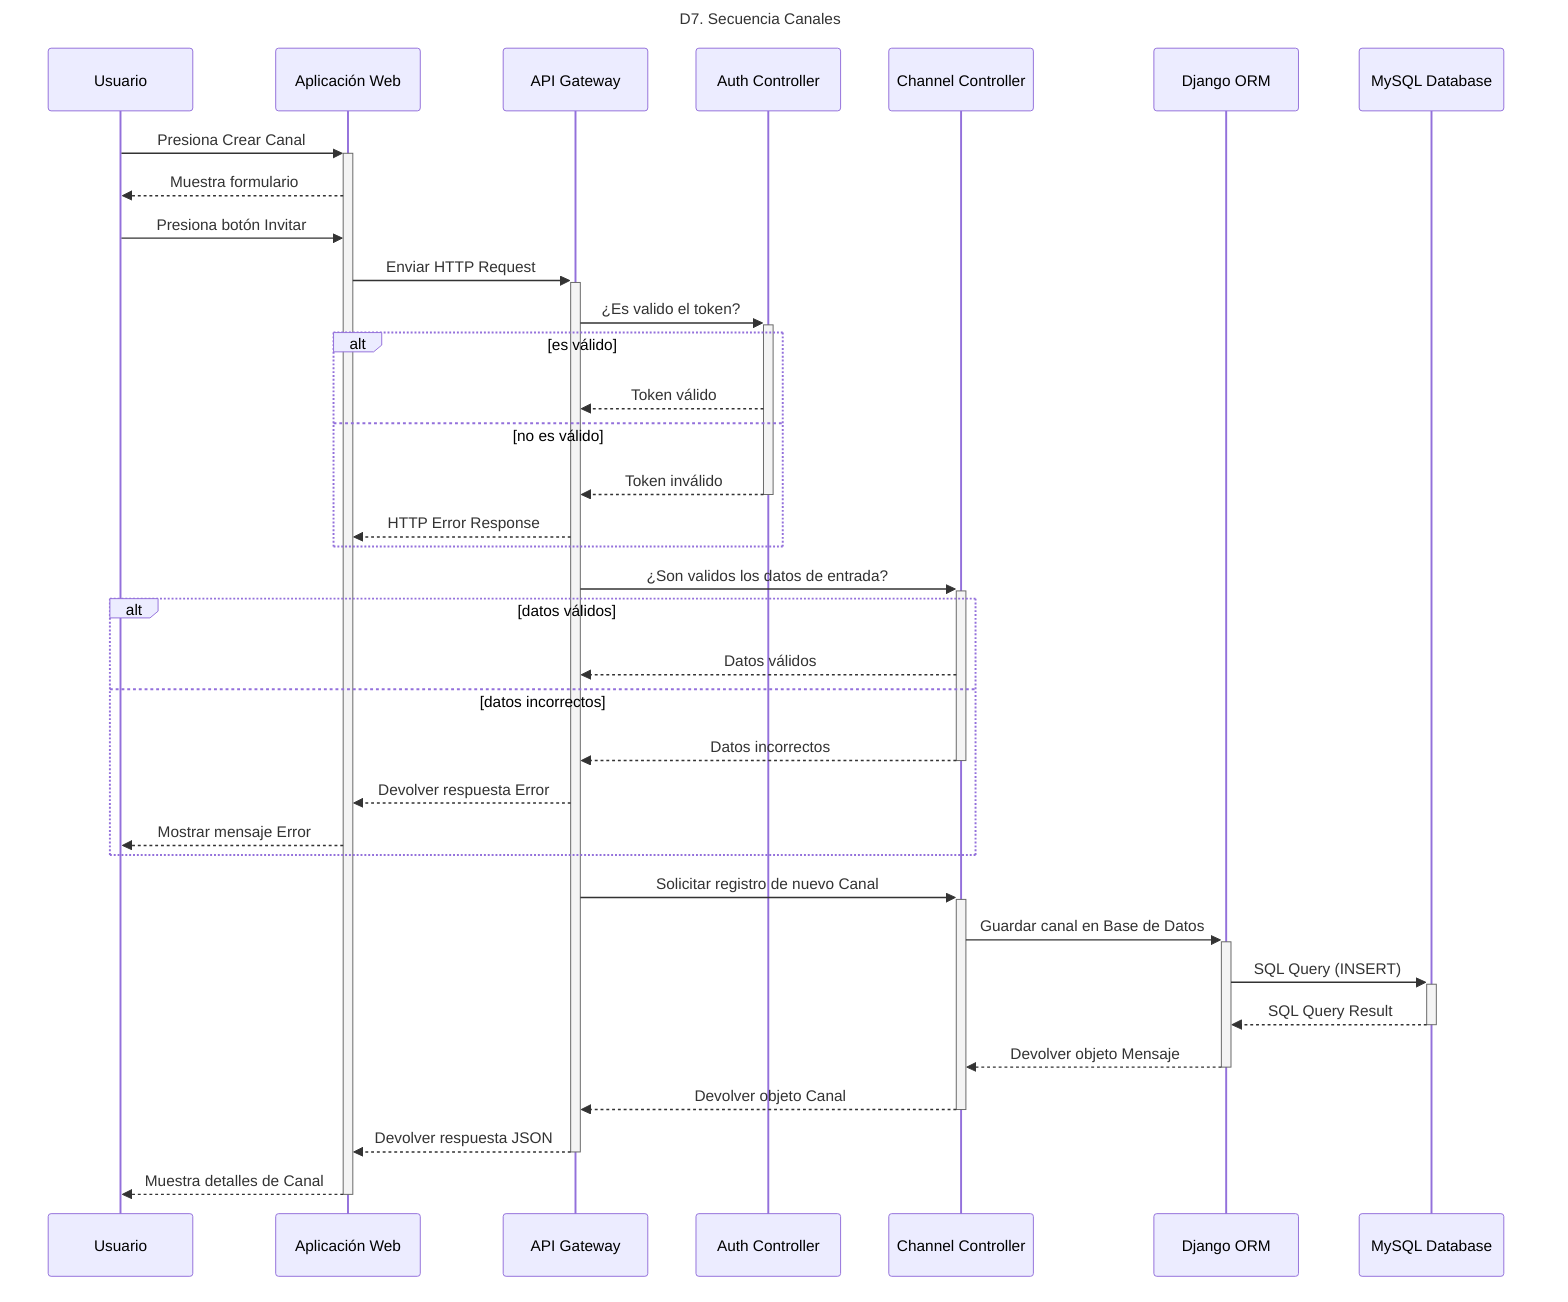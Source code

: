 sequenceDiagram
    Title: D7. Secuencia Canales
    participant User as Usuario
    participant WebApp as Aplicación Web
    participant API as API Gateway
    participant AuthC as Auth Controller
    participant ChannelC as Channel Controller
    participant DjangoORM as Django ORM
    participant MySQLDB as MySQL Database
    User->>+WebApp: Presiona Crear Canal
    WebApp-->>User: Muestra formulario
    User->>WebApp: Presiona botón Invitar
    WebApp->>+API: Enviar HTTP Request
    API->>+AuthC: ¿Es valido el token?
    alt es válido
        AuthC-->>API: Token válido   
    else no es válido
        AuthC-->>-API: Token inválido
        API-->>WebApp: HTTP Error Response
    end
    API->>+ChannelC: ¿Son validos los datos de entrada?
    alt datos válidos
        ChannelC-->>API: Datos válidos   
    else datos incorrectos
        ChannelC-->>-API: Datos incorrectos
        API-->>WebApp: Devolver respuesta Error
        WebApp-->>User: Mostrar mensaje Error
    end
    API->>+ChannelC: Solicitar registro de nuevo Canal
    ChannelC->>+DjangoORM: Guardar canal en Base de Datos
    DjangoORM->>+MySQLDB: SQL Query (INSERT)
    MySQLDB-->>-DjangoORM: SQL Query Result
    DjangoORM-->>-ChannelC: Devolver objeto Mensaje
    ChannelC-->>-API: Devolver objeto Canal
    API-->>-WebApp: Devolver respuesta JSON
    WebApp-->>-User: Muestra detalles de Canal